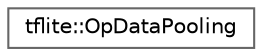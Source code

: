 digraph "Graphical Class Hierarchy"
{
 // LATEX_PDF_SIZE
  bgcolor="transparent";
  edge [fontname=Helvetica,fontsize=10,labelfontname=Helvetica,labelfontsize=10];
  node [fontname=Helvetica,fontsize=10,shape=box,height=0.2,width=0.4];
  rankdir="LR";
  Node0 [id="Node000000",label="tflite::OpDataPooling",height=0.2,width=0.4,color="grey40", fillcolor="white", style="filled",URL="$structtflite_1_1_op_data_pooling.html",tooltip=" "];
}

